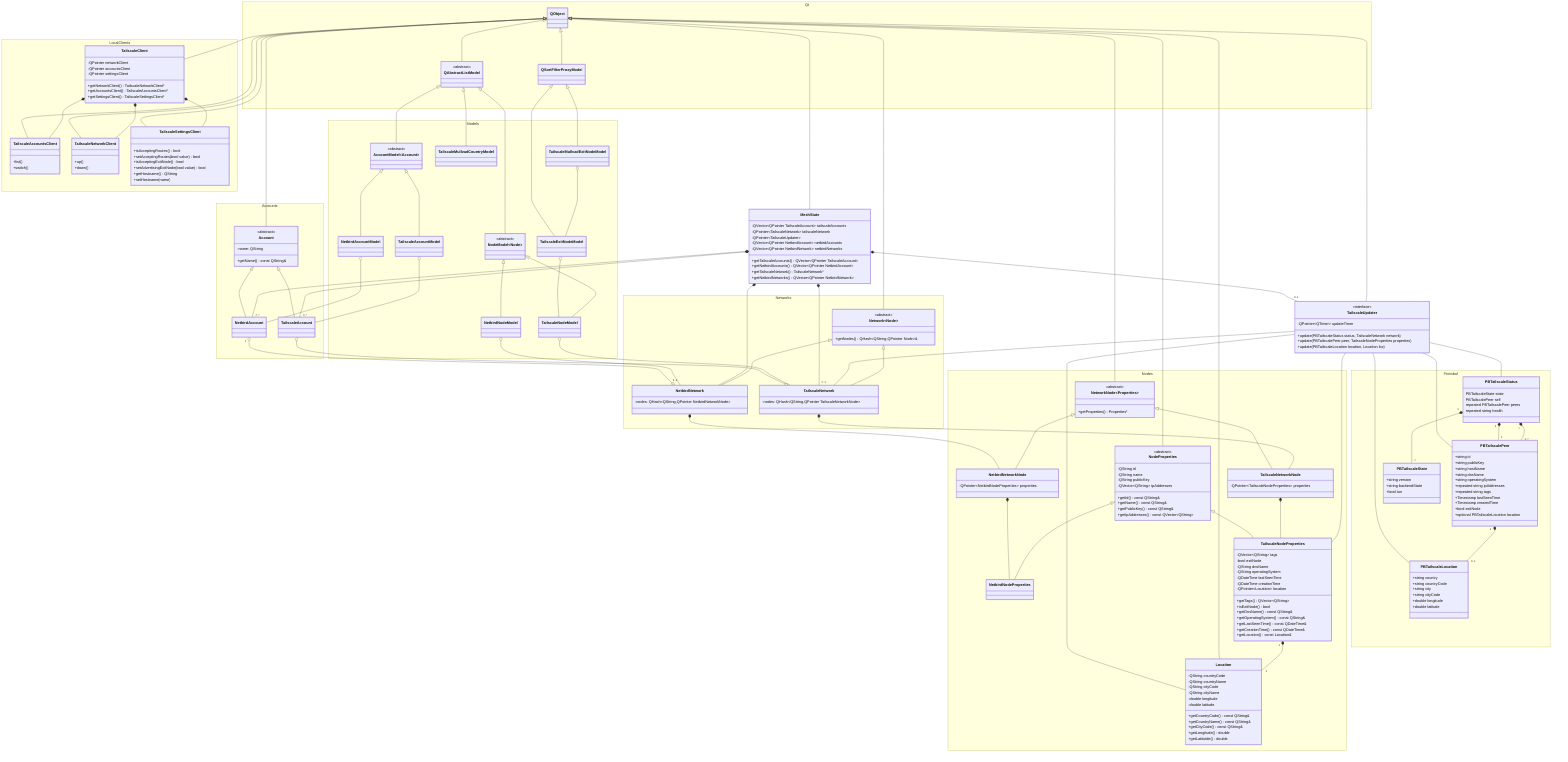 classDiagram
    Account <|-- NetbirdAccount
    Account <|-- TailscaleAccount
    AccountModel~Account~ <|-- NetbirdAccountModel
    AccountModel~Account~ <|-- TailscaleAccountModel
    NetbirdAccount "1" o--o "0..1" NetbirdNetwork
    NetbirdAccountModel o-- NetbirdAccount
    NetbirdNetwork *-- NetbirdNetworkNode
    NetbirdNetworkNode *-- NetbirdNodeProperties
    NetbirdNodeModel o-- NetbirdNetwork
    NetworkNode~Properties~ <|-- NetbirdNetworkNode
    NetworkNode~Properties~ <|-- TailscaleNetworkNode
    NodeProperties <|-- NetbirdNodeProperties
    NodeProperties <|-- TailscaleNodeProperties
    QAbstractListModel <|-- AccountModel~Account~
    QAbstractListModel <|-- NodeModel~Node~
    QAbstractListModel <|-- TailscaleMullvadCountryModel
    QObject <|-- Account
    QObject <|-- MeshState
    QObject <|-- NetworkNode~Properties~
    QObject <|-- Network~Node~
    QObject <|-- NodeProperties
    QObject <|-- QAbstractListModel
    QObject <|-- QSortFilterProxyModel
    QObject <|-- TailscaleAccountsClient
    QObject <|-- TailscaleClient
    QObject <|-- TailscaleNetworkClient
    QObject <|-- TailscaleSettingsClient
    QSortFilterProxyModel <|-- TailscaleExitNodeModel
    QSortFilterProxyModel <|-- TailscaleMullvadExitNodeModel
    TailscaleAccount o--o TailscaleNetwork
    TailscaleAccountModel o-- TailscaleAccount
    TailscaleClient *-- TailscaleAccountsClient
    TailscaleClient *-- TailscaleNetworkClient
    TailscaleClient *-- TailscaleSettingsClient
    TailscaleExitNodeModel o-- TailscaleNodeModel
    TailscaleMullvadExitNodeModel o-- TailscaleExitNodeModel
    TailscaleNetwork *-- TailscaleNetworkNode
    TailscaleNetworkNode *-- TailscaleNodeProperties
    TailscaleNodeModel o-- TailscaleNetwork
    

    namespace Qt {
        class QObject {
        }
        class QAbstractListModel {
            <<abstract>>
        }
        class QSortFilterProxyModel {
        }
    }
    
    MeshState *-- "0..*" NetbirdAccount
    MeshState *-- "0..*" NetbirdNetwork
    MeshState *-- "0..*" TailscaleAccount
    MeshState *-- "0..1" TailscaleNetwork
    MeshState *-- "0..1" TailscaleUpdater
    class MeshState {
        -QVector~QPointer TailscaleAccount~ tailscaleAccounts
        -QPointer~TailscaleNetwork~ tailscaleNetwork
        -QPointer~TailscaleUpdater~
        -QVector~QPointer NetbirdAccount~ netbirdAccounts
        -QVector~QPointer NetbirdNetwork~ netbirdNetworks
        +getTailscaleAccounts() QVector~QPointer TailscaleAccount~
        +getNetbirdAccounts() QVector~QPointer NetbirdAccount~
        +getTailscaleNetwork() TailscaleNetwork&ast;
        +getNetbirdNetworks() QVector~QPointer NetbirdNetwork~
    }
    
    QObject <|-- TailscaleUpdater
    TailscaleUpdater -- TailscaleNetwork
    TailscaleUpdater -- TailscaleNodeProperties
    TailscaleUpdater -- Location
    TailscaleUpdater -- PBTailscaleStatus
    TailscaleUpdater -- PBTailscalePeer
    TailscaleUpdater -- PBTailscaleLocation
    class TailscaleUpdater {
        <<interface>>
        -QPointer~QTimer~ updateTimer
        +update(PBTailscaleStatus status, TailscaleNetwork network)
        +update(PBTailscalePeer peer, TailscaleNodeProperties properties)
        +update(PBTailscaleLocation location, Location loc)
    }
    
    QObject <|-- Location
    TailscaleNodeProperties "1" *-- "1" Location
    namespace Nodes {
        class Location {
            -QString countryCode
            -QString countryName
            -QString cityCode
            -QString cityName
            -double longitude
            -double latitude
            +getCountryCode() const QString&
            +getCountryName() const QString&
            +getCityCode() const QString&
            +getLongitude() double
            +getLatitutde() double
        }
        class NodeProperties {
           <<abstract>>
          -QString id
          -QString name
          -QString publicKey
          -QVector~QString~ ipAddresses
          +getId() const QString&
          +getName() const QString&
          +getPublicKey() const QString&
          +getIpAddresses() const QVector~QString~
        }
        class TailscaleNodeProperties {
          -QVector~QString~ tags
          -bool exitNode
          -QString dnsName
          -QString operatingSystem
          -QDateTime lastSeenTime
          -QDateTime creationTime
          -QPointer~Location~ location
          +getTags() QVector~QString~
          +isExitNode() bool
          +getDnsName() const QString&
          +getOperatingSystem() const QString&
          +getLastSeenTime() const QDateTime&
          +getCreationTime() const QDateTime&
          +getLocation() const Location&
        }
        class NetbirdNodeProperties~Properties~ {
        }
        class NetworkNode {
            <<abstract>>
            +getProperties() Properties&ast;
        }
        class TailscaleNetworkNode {
            -QPointer~TailscaleNodeProperties~ properties
        }
        class NetbirdNetworkNode {
            -QPointer~NetbirdNodeProperties~ properties
        }
    }

    Network~Node~ <|-- NetbirdNetwork
    Network~Node~ <|-- TailscaleNetwork
    namespace Networks {
        class Network~Node~  {
            <<abstract>>
            +getNodes() QHash~QString,QPointer Node~&
        }
        class TailscaleNetwork {
            -nodes: QHash~QString,QPointer TailscaleNetworkNode~
        }
        class NetbirdNetwork {
            -nodes: QHash~QString,QPointer NetbirdNetworkNode~
        }
    }

    namespace Accounts {
        class Account {
            <<abstract>>
            -name: QString
            +getName() const QString&
        }
        class TailscaleAccount {
        }
        class NetbirdAccount {
        }
    }
        
    namespace LocalClients {
        class TailscaleClient {
            -QPointer<TailscaleNetworkClient> networkClient
            -QPointer<TailscaleAccountsClient> accountsClient
            -QPointer<TailscaleSettingsClient> settingsClient
            +getNetworkClient() TailscaleNetworkClient&ast;
            +getAccountsClient() TailscaleAccountsClient&ast;
            +getSettingsClient() TailscaleSettingsClient&ast;
        }
        class TailscaleNetworkClient {
            +up()
            +down()
        }
        class TailscaleAccountsClient {
            +list()
            +switch()
        }
        class TailscaleSettingsClient {
            +isAcceptingRoutes() bool
            +setAcceptingRoutes(bool value) bool
            +isAcceptingExitNode() bool
            +setAdvertisingExitNode(bool value) bool
            +getHostname() QString
            +setHostname(name)
        }
    }

    NodeModel~Node~ <|-- NetbirdNodeModel
    NodeModel~Node~ <|-- TailscaleNodeModel
    namespace Models {
        class NodeModel~Node~ {
            <<abstract>>
        }
        class TailscaleNodeModel {
        }
        class NetbirdNodeModel {
        }
        class TailscaleExitNodeModel {
        }
        class TailscaleMullvadExitNodeModel {
        }
        class AccountModel~Account~ {
            <<abstract>>
        }
        class TailscaleAccountModel {
        }
        class NetbirdAccountModel {
        }
        class TailscaleMullvadCountryModel {
        }
    }
    
    PBTailscaleStatus "1" *-- "1" PBTailscalePeer
    PBTailscaleStatus "1" *-- "0..*" PBTailscalePeer
    PBTailscaleStatus "1" *-- "1" PBTailscaleState
    PBTailscalePeer "1" *-- "0..1" PBTailscaleLocation
    namespace Protobuf {
        class PBTailscaleStatus {
            PBTailscaleState state
            PBTailscalePeer self
            repeated PBTailscalePeer peers
            repeated string health
        }
        class PBTailscalePeer {
            +string id
            +string publicKey
            +string hostName
            +string dnsName
            +string operatingSystem
            +repeated string ipAddresses
            +repeated string tags
            +Timestamp lastSeenTime
            +Timestamp createdTime
            +bool exitNode
            +optional PBTailscaleLocation location
        }
        class PBTailscaleLocation {
            +string country
            +string countryCode
            +string city
            +string cityCode
            +double longitude
            +double latitude
        }
        class PBTailscaleState {
            +string version
            +string backendState
            +bool tun
        }
    }